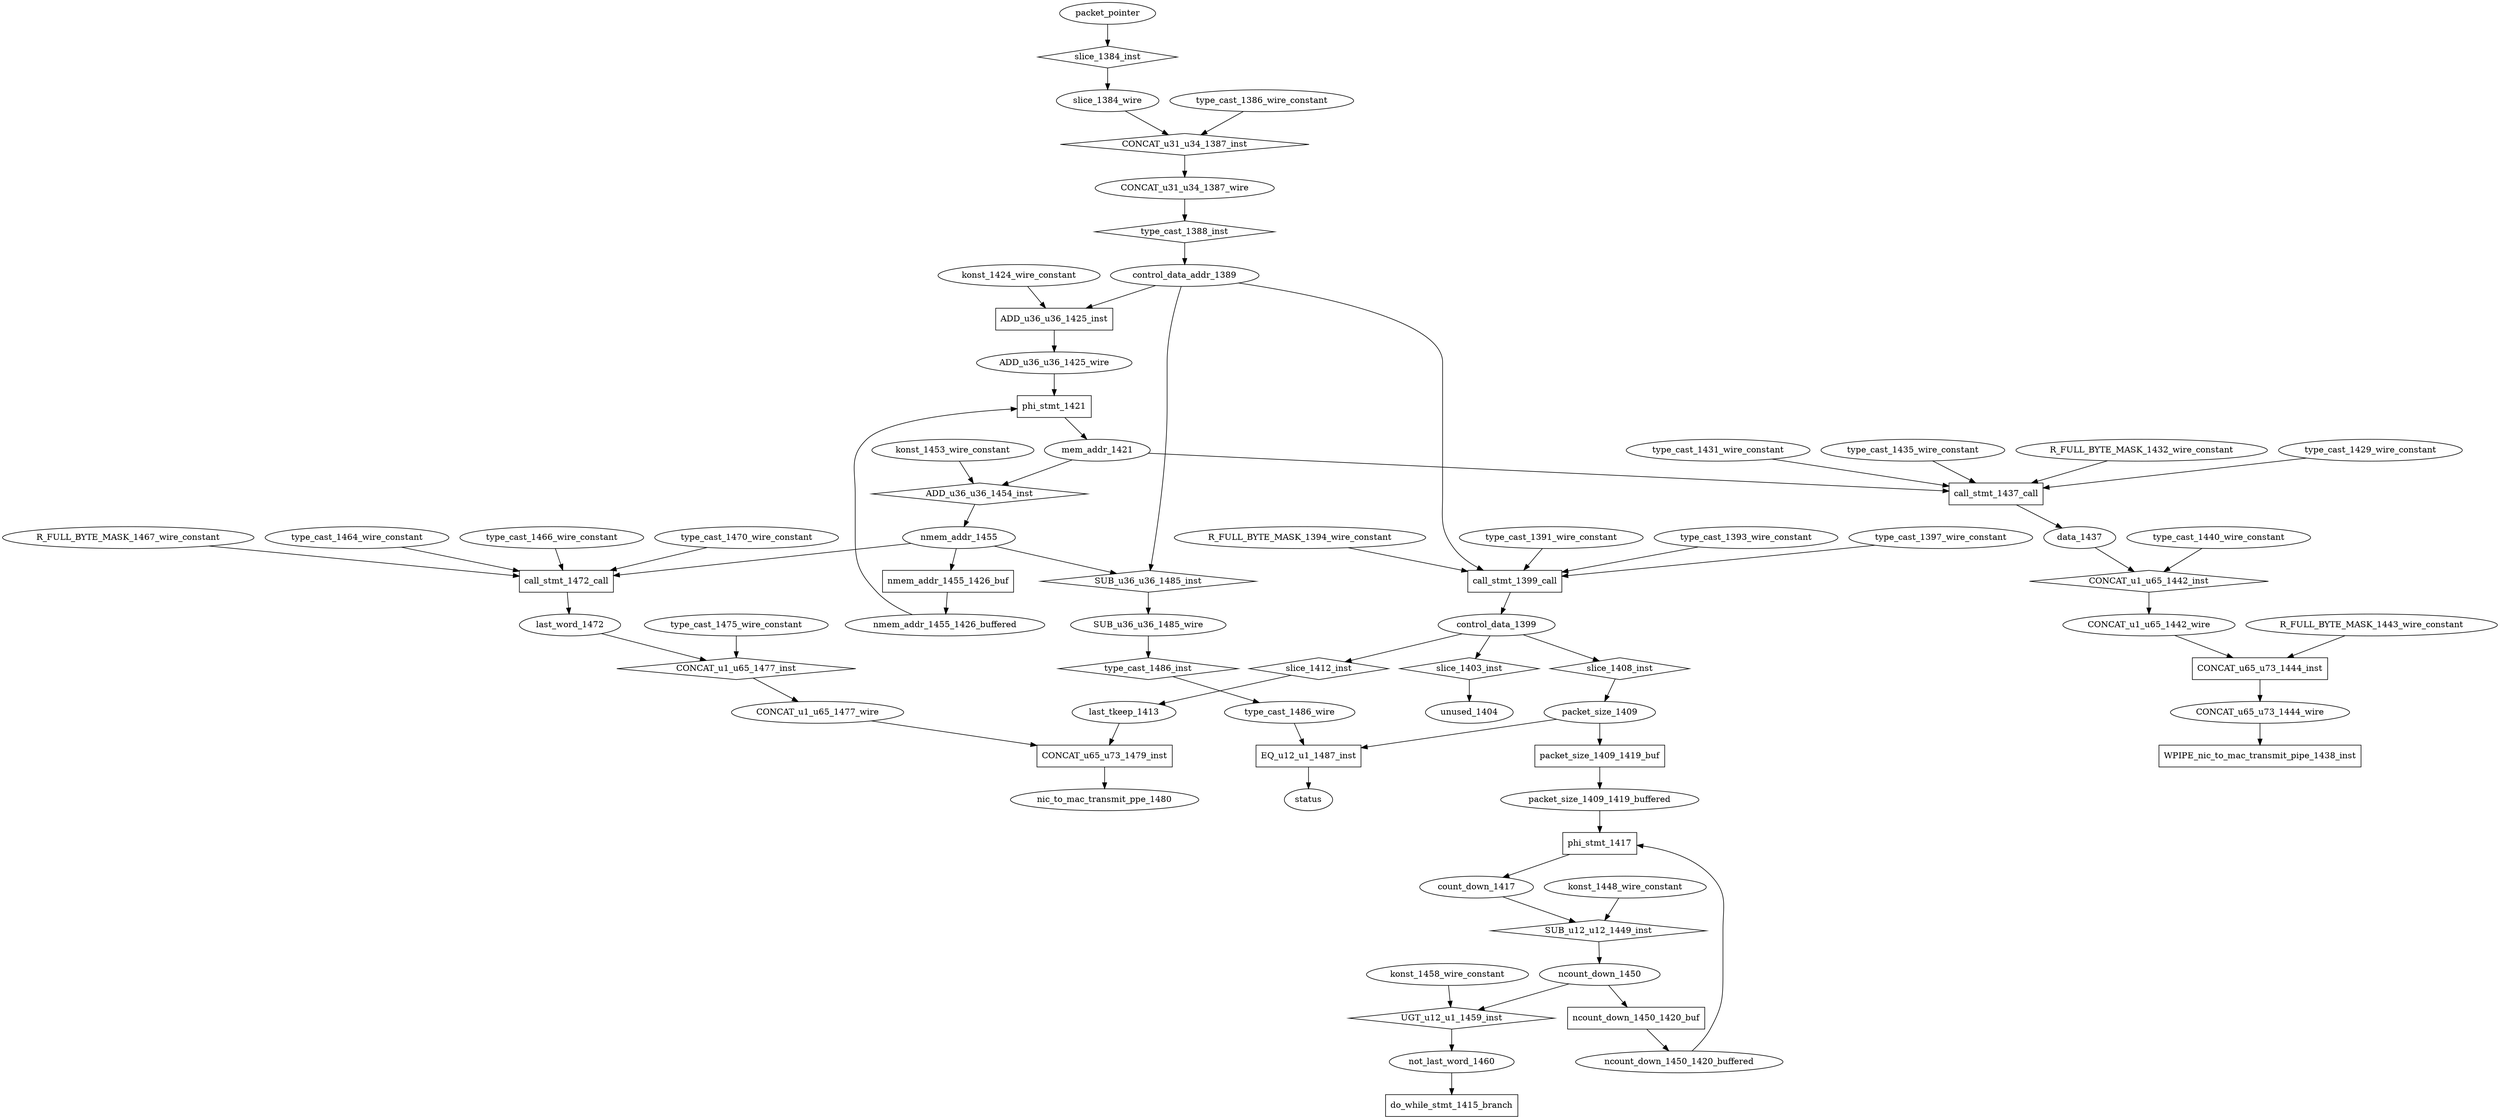 digraph data_path {
  ADD_u36_u36_1425_wire [shape=ellipse];
  CONCAT_u1_u65_1442_wire [shape=ellipse];
  CONCAT_u1_u65_1477_wire [shape=ellipse];
  CONCAT_u31_u34_1387_wire [shape=ellipse];
  CONCAT_u65_u73_1444_wire [shape=ellipse];
  R_FULL_BYTE_MASK_1394_wire_constant [shape=ellipse];
  R_FULL_BYTE_MASK_1432_wire_constant [shape=ellipse];
  R_FULL_BYTE_MASK_1443_wire_constant [shape=ellipse];
  R_FULL_BYTE_MASK_1467_wire_constant [shape=ellipse];
  SUB_u36_u36_1485_wire [shape=ellipse];
  control_data_1399 [shape=ellipse];
  control_data_addr_1389 [shape=ellipse];
  count_down_1417 [shape=ellipse];
  data_1437 [shape=ellipse];
  konst_1424_wire_constant [shape=ellipse];
  konst_1448_wire_constant [shape=ellipse];
  konst_1453_wire_constant [shape=ellipse];
  konst_1458_wire_constant [shape=ellipse];
  last_tkeep_1413 [shape=ellipse];
  last_word_1472 [shape=ellipse];
  mem_addr_1421 [shape=ellipse];
  ncount_down_1450 [shape=ellipse];
  ncount_down_1450_1420_buffered [shape=ellipse];
  nic_to_mac_transmit_ppe_1480 [shape=ellipse];
  nmem_addr_1455 [shape=ellipse];
  nmem_addr_1455_1426_buffered [shape=ellipse];
  not_last_word_1460 [shape=ellipse];
  packet_size_1409 [shape=ellipse];
  packet_size_1409_1419_buffered [shape=ellipse];
  slice_1384_wire [shape=ellipse];
  type_cast_1386_wire_constant [shape=ellipse];
  type_cast_1391_wire_constant [shape=ellipse];
  type_cast_1393_wire_constant [shape=ellipse];
  type_cast_1397_wire_constant [shape=ellipse];
  type_cast_1429_wire_constant [shape=ellipse];
  type_cast_1431_wire_constant [shape=ellipse];
  type_cast_1435_wire_constant [shape=ellipse];
  type_cast_1440_wire_constant [shape=ellipse];
  type_cast_1464_wire_constant [shape=ellipse];
  type_cast_1466_wire_constant [shape=ellipse];
  type_cast_1470_wire_constant [shape=ellipse];
  type_cast_1475_wire_constant [shape=ellipse];
  type_cast_1486_wire [shape=ellipse];
  unused_1404 [shape=ellipse];
  ADD_u36_u36_1425_inst [shape=rectangle];
control_data_addr_1389  -> ADD_u36_u36_1425_inst;
konst_1424_wire_constant  -> ADD_u36_u36_1425_inst;
ADD_u36_u36_1425_inst -> ADD_u36_u36_1425_wire;
  ADD_u36_u36_1454_inst [shape=diamond];
mem_addr_1421  -> ADD_u36_u36_1454_inst;
konst_1453_wire_constant  -> ADD_u36_u36_1454_inst;
ADD_u36_u36_1454_inst -> nmem_addr_1455;
  CONCAT_u1_u65_1442_inst [shape=diamond];
type_cast_1440_wire_constant  -> CONCAT_u1_u65_1442_inst;
data_1437  -> CONCAT_u1_u65_1442_inst;
CONCAT_u1_u65_1442_inst -> CONCAT_u1_u65_1442_wire;
  CONCAT_u1_u65_1477_inst [shape=diamond];
type_cast_1475_wire_constant  -> CONCAT_u1_u65_1477_inst;
last_word_1472  -> CONCAT_u1_u65_1477_inst;
CONCAT_u1_u65_1477_inst -> CONCAT_u1_u65_1477_wire;
  CONCAT_u31_u34_1387_inst [shape=diamond];
slice_1384_wire  -> CONCAT_u31_u34_1387_inst;
type_cast_1386_wire_constant  -> CONCAT_u31_u34_1387_inst;
CONCAT_u31_u34_1387_inst -> CONCAT_u31_u34_1387_wire;
  CONCAT_u65_u73_1444_inst [shape=rectangle];
CONCAT_u1_u65_1442_wire  -> CONCAT_u65_u73_1444_inst;
R_FULL_BYTE_MASK_1443_wire_constant  -> CONCAT_u65_u73_1444_inst;
CONCAT_u65_u73_1444_inst -> CONCAT_u65_u73_1444_wire;
  CONCAT_u65_u73_1479_inst [shape=rectangle];
CONCAT_u1_u65_1477_wire  -> CONCAT_u65_u73_1479_inst;
last_tkeep_1413  -> CONCAT_u65_u73_1479_inst;
CONCAT_u65_u73_1479_inst -> nic_to_mac_transmit_ppe_1480;
  EQ_u12_u1_1487_inst [shape=rectangle];
packet_size_1409  -> EQ_u12_u1_1487_inst;
type_cast_1486_wire  -> EQ_u12_u1_1487_inst;
EQ_u12_u1_1487_inst -> status;
  SUB_u12_u12_1449_inst [shape=diamond];
count_down_1417  -> SUB_u12_u12_1449_inst;
konst_1448_wire_constant  -> SUB_u12_u12_1449_inst;
SUB_u12_u12_1449_inst -> ncount_down_1450;
  SUB_u36_u36_1485_inst [shape=diamond];
nmem_addr_1455  -> SUB_u36_u36_1485_inst;
control_data_addr_1389  -> SUB_u36_u36_1485_inst;
SUB_u36_u36_1485_inst -> SUB_u36_u36_1485_wire;
  UGT_u12_u1_1459_inst [shape=diamond];
ncount_down_1450  -> UGT_u12_u1_1459_inst;
konst_1458_wire_constant  -> UGT_u12_u1_1459_inst;
UGT_u12_u1_1459_inst -> not_last_word_1460;
  WPIPE_nic_to_mac_transmit_pipe_1438_inst [shape=rectangle];
CONCAT_u65_u73_1444_wire  -> WPIPE_nic_to_mac_transmit_pipe_1438_inst;
  call_stmt_1399_call [shape=rectangle];
type_cast_1391_wire_constant  -> call_stmt_1399_call;
type_cast_1393_wire_constant  -> call_stmt_1399_call;
R_FULL_BYTE_MASK_1394_wire_constant  -> call_stmt_1399_call;
control_data_addr_1389  -> call_stmt_1399_call;
type_cast_1397_wire_constant  -> call_stmt_1399_call;
call_stmt_1399_call -> control_data_1399;
  call_stmt_1437_call [shape=rectangle];
type_cast_1429_wire_constant  -> call_stmt_1437_call;
type_cast_1431_wire_constant  -> call_stmt_1437_call;
R_FULL_BYTE_MASK_1432_wire_constant  -> call_stmt_1437_call;
mem_addr_1421  -> call_stmt_1437_call;
type_cast_1435_wire_constant  -> call_stmt_1437_call;
call_stmt_1437_call -> data_1437;
  call_stmt_1472_call [shape=rectangle];
type_cast_1464_wire_constant  -> call_stmt_1472_call;
type_cast_1466_wire_constant  -> call_stmt_1472_call;
R_FULL_BYTE_MASK_1467_wire_constant  -> call_stmt_1472_call;
nmem_addr_1455  -> call_stmt_1472_call;
type_cast_1470_wire_constant  -> call_stmt_1472_call;
call_stmt_1472_call -> last_word_1472;
  do_while_stmt_1415_branch [shape=rectangle];
not_last_word_1460  -> do_while_stmt_1415_branch;
  ncount_down_1450_1420_buf [shape=rectangle];
ncount_down_1450  -> ncount_down_1450_1420_buf;
ncount_down_1450_1420_buf -> ncount_down_1450_1420_buffered;
  nmem_addr_1455_1426_buf [shape=rectangle];
nmem_addr_1455  -> nmem_addr_1455_1426_buf;
nmem_addr_1455_1426_buf -> nmem_addr_1455_1426_buffered;
  packet_size_1409_1419_buf [shape=rectangle];
packet_size_1409  -> packet_size_1409_1419_buf;
packet_size_1409_1419_buf -> packet_size_1409_1419_buffered;
  phi_stmt_1417 [shape=rectangle];
packet_size_1409_1419_buffered  -> phi_stmt_1417;
ncount_down_1450_1420_buffered  -> phi_stmt_1417;
phi_stmt_1417 -> count_down_1417;
  phi_stmt_1421 [shape=rectangle];
ADD_u36_u36_1425_wire  -> phi_stmt_1421;
nmem_addr_1455_1426_buffered  -> phi_stmt_1421;
phi_stmt_1421 -> mem_addr_1421;
  slice_1384_inst [shape=diamond];
packet_pointer  -> slice_1384_inst;
slice_1384_inst -> slice_1384_wire;
  slice_1403_inst [shape=diamond];
control_data_1399  -> slice_1403_inst;
slice_1403_inst -> unused_1404;
  slice_1408_inst [shape=diamond];
control_data_1399  -> slice_1408_inst;
slice_1408_inst -> packet_size_1409;
  slice_1412_inst [shape=diamond];
control_data_1399  -> slice_1412_inst;
slice_1412_inst -> last_tkeep_1413;
  type_cast_1388_inst [shape=diamond];
CONCAT_u31_u34_1387_wire  -> type_cast_1388_inst;
type_cast_1388_inst -> control_data_addr_1389;
  type_cast_1486_inst [shape=diamond];
SUB_u36_u36_1485_wire  -> type_cast_1486_inst;
type_cast_1486_inst -> type_cast_1486_wire;
}
